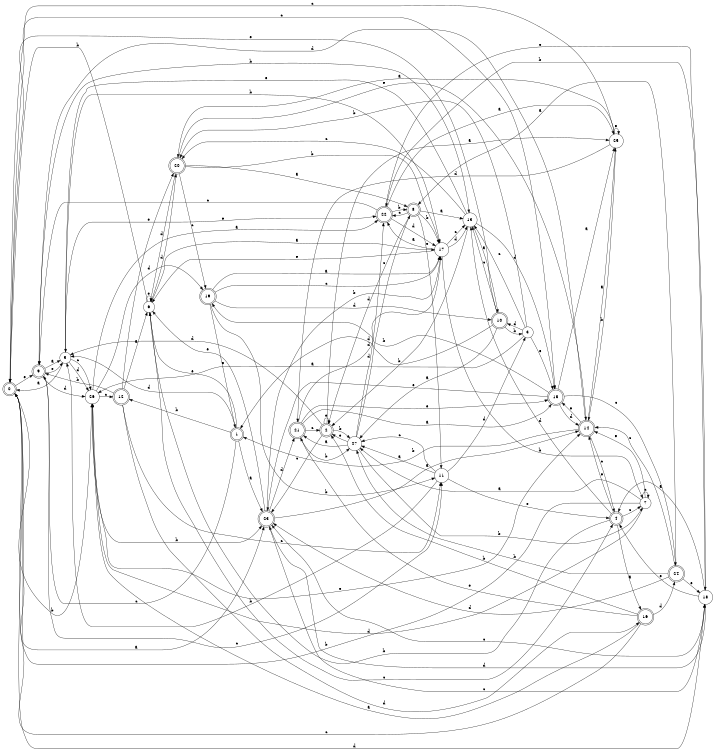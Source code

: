 digraph n23_2 {
__start0 [label="" shape="none"];

rankdir=LR;
size="8,5";

s0 [style="rounded,filled", color="black", fillcolor="white" shape="doublecircle", label="0"];
s1 [style="rounded,filled", color="black", fillcolor="white" shape="doublecircle", label="1"];
s2 [style="rounded,filled", color="black", fillcolor="white" shape="doublecircle", label="2"];
s3 [style="filled", color="black", fillcolor="white" shape="circle", label="3"];
s4 [style="rounded,filled", color="black", fillcolor="white" shape="doublecircle", label="4"];
s5 [style="filled", color="black", fillcolor="white" shape="circle", label="5"];
s6 [style="filled", color="black", fillcolor="white" shape="circle", label="6"];
s7 [style="filled", color="black", fillcolor="white" shape="circle", label="7"];
s8 [style="rounded,filled", color="black", fillcolor="white" shape="doublecircle", label="8"];
s9 [style="rounded,filled", color="black", fillcolor="white" shape="doublecircle", label="9"];
s10 [style="rounded,filled", color="black", fillcolor="white" shape="doublecircle", label="10"];
s11 [style="filled", color="black", fillcolor="white" shape="circle", label="11"];
s12 [style="rounded,filled", color="black", fillcolor="white" shape="doublecircle", label="12"];
s13 [style="filled", color="black", fillcolor="white" shape="circle", label="13"];
s14 [style="rounded,filled", color="black", fillcolor="white" shape="doublecircle", label="14"];
s15 [style="rounded,filled", color="black", fillcolor="white" shape="doublecircle", label="15"];
s16 [style="rounded,filled", color="black", fillcolor="white" shape="doublecircle", label="16"];
s17 [style="filled", color="black", fillcolor="white" shape="circle", label="17"];
s18 [style="filled", color="black", fillcolor="white" shape="circle", label="18"];
s19 [style="rounded,filled", color="black", fillcolor="white" shape="doublecircle", label="19"];
s20 [style="rounded,filled", color="black", fillcolor="white" shape="doublecircle", label="20"];
s21 [style="rounded,filled", color="black", fillcolor="white" shape="doublecircle", label="21"];
s22 [style="rounded,filled", color="black", fillcolor="white" shape="doublecircle", label="22"];
s23 [style="rounded,filled", color="black", fillcolor="white" shape="doublecircle", label="23"];
s24 [style="rounded,filled", color="black", fillcolor="white" shape="doublecircle", label="24"];
s25 [style="filled", color="black", fillcolor="white" shape="circle", label="25"];
s26 [style="filled", color="black", fillcolor="white" shape="circle", label="26"];
s27 [style="filled", color="black", fillcolor="white" shape="circle", label="27"];
s0 -> s23 [label="a"];
s0 -> s26 [label="b"];
s0 -> s15 [label="c"];
s0 -> s18 [label="d"];
s0 -> s9 [label="e"];
s1 -> s23 [label="a"];
s1 -> s12 [label="b"];
s1 -> s9 [label="c"];
s1 -> s5 [label="d"];
s1 -> s6 [label="e"];
s2 -> s25 [label="a"];
s2 -> s27 [label="b"];
s2 -> s23 [label="c"];
s2 -> s5 [label="d"];
s2 -> s2 [label="e"];
s3 -> s26 [label="a"];
s3 -> s20 [label="b"];
s3 -> s13 [label="c"];
s3 -> s10 [label="d"];
s3 -> s15 [label="e"];
s4 -> s16 [label="a"];
s4 -> s6 [label="b"];
s4 -> s7 [label="c"];
s4 -> s13 [label="d"];
s4 -> s14 [label="e"];
s5 -> s0 [label="a"];
s5 -> s17 [label="b"];
s5 -> s26 [label="c"];
s5 -> s26 [label="d"];
s5 -> s22 [label="e"];
s6 -> s17 [label="a"];
s6 -> s0 [label="b"];
s6 -> s4 [label="c"];
s6 -> s20 [label="d"];
s6 -> s6 [label="e"];
s7 -> s27 [label="a"];
s7 -> s0 [label="b"];
s7 -> s7 [label="c"];
s7 -> s26 [label="d"];
s7 -> s14 [label="e"];
s8 -> s13 [label="a"];
s8 -> s17 [label="b"];
s8 -> s22 [label="c"];
s8 -> s2 [label="d"];
s8 -> s11 [label="e"];
s9 -> s5 [label="a"];
s9 -> s13 [label="b"];
s9 -> s11 [label="c"];
s9 -> s26 [label="d"];
s9 -> s5 [label="e"];
s10 -> s27 [label="a"];
s10 -> s3 [label="b"];
s10 -> s13 [label="c"];
s10 -> s1 [label="d"];
s10 -> s0 [label="e"];
s11 -> s27 [label="a"];
s11 -> s5 [label="b"];
s11 -> s27 [label="c"];
s11 -> s3 [label="d"];
s11 -> s4 [label="e"];
s12 -> s6 [label="a"];
s12 -> s9 [label="b"];
s12 -> s11 [label="c"];
s12 -> s16 [label="d"];
s12 -> s20 [label="e"];
s13 -> s10 [label="a"];
s13 -> s2 [label="b"];
s13 -> s20 [label="c"];
s13 -> s15 [label="d"];
s13 -> s5 [label="e"];
s14 -> s25 [label="a"];
s14 -> s1 [label="b"];
s14 -> s4 [label="c"];
s14 -> s9 [label="d"];
s14 -> s15 [label="e"];
s15 -> s25 [label="a"];
s15 -> s19 [label="b"];
s15 -> s24 [label="c"];
s15 -> s14 [label="d"];
s15 -> s23 [label="e"];
s16 -> s26 [label="a"];
s16 -> s2 [label="b"];
s16 -> s0 [label="c"];
s16 -> s24 [label="d"];
s16 -> s21 [label="e"];
s17 -> s22 [label="a"];
s17 -> s7 [label="b"];
s17 -> s13 [label="c"];
s17 -> s13 [label="d"];
s17 -> s6 [label="e"];
s18 -> s4 [label="a"];
s18 -> s22 [label="b"];
s18 -> s23 [label="c"];
s18 -> s23 [label="d"];
s18 -> s4 [label="e"];
s19 -> s17 [label="a"];
s19 -> s11 [label="b"];
s19 -> s17 [label="c"];
s19 -> s10 [label="d"];
s19 -> s1 [label="e"];
s20 -> s8 [label="a"];
s20 -> s17 [label="b"];
s20 -> s19 [label="c"];
s20 -> s6 [label="d"];
s20 -> s14 [label="e"];
s21 -> s15 [label="a"];
s21 -> s27 [label="b"];
s21 -> s2 [label="c"];
s21 -> s17 [label="d"];
s21 -> s15 [label="e"];
s22 -> s25 [label="a"];
s22 -> s8 [label="b"];
s22 -> s9 [label="c"];
s22 -> s17 [label="d"];
s22 -> s18 [label="e"];
s23 -> s14 [label="a"];
s23 -> s17 [label="b"];
s23 -> s18 [label="c"];
s23 -> s21 [label="d"];
s23 -> s6 [label="e"];
s24 -> s8 [label="a"];
s24 -> s27 [label="b"];
s24 -> s14 [label="c"];
s24 -> s23 [label="d"];
s24 -> s18 [label="e"];
s25 -> s20 [label="a"];
s25 -> s14 [label="b"];
s25 -> s0 [label="c"];
s25 -> s21 [label="d"];
s25 -> s25 [label="e"];
s26 -> s22 [label="a"];
s26 -> s23 [label="b"];
s26 -> s12 [label="c"];
s26 -> s19 [label="d"];
s26 -> s14 [label="e"];
s27 -> s21 [label="a"];
s27 -> s7 [label="b"];
s27 -> s8 [label="c"];
s27 -> s22 [label="d"];
s27 -> s2 [label="e"];

}